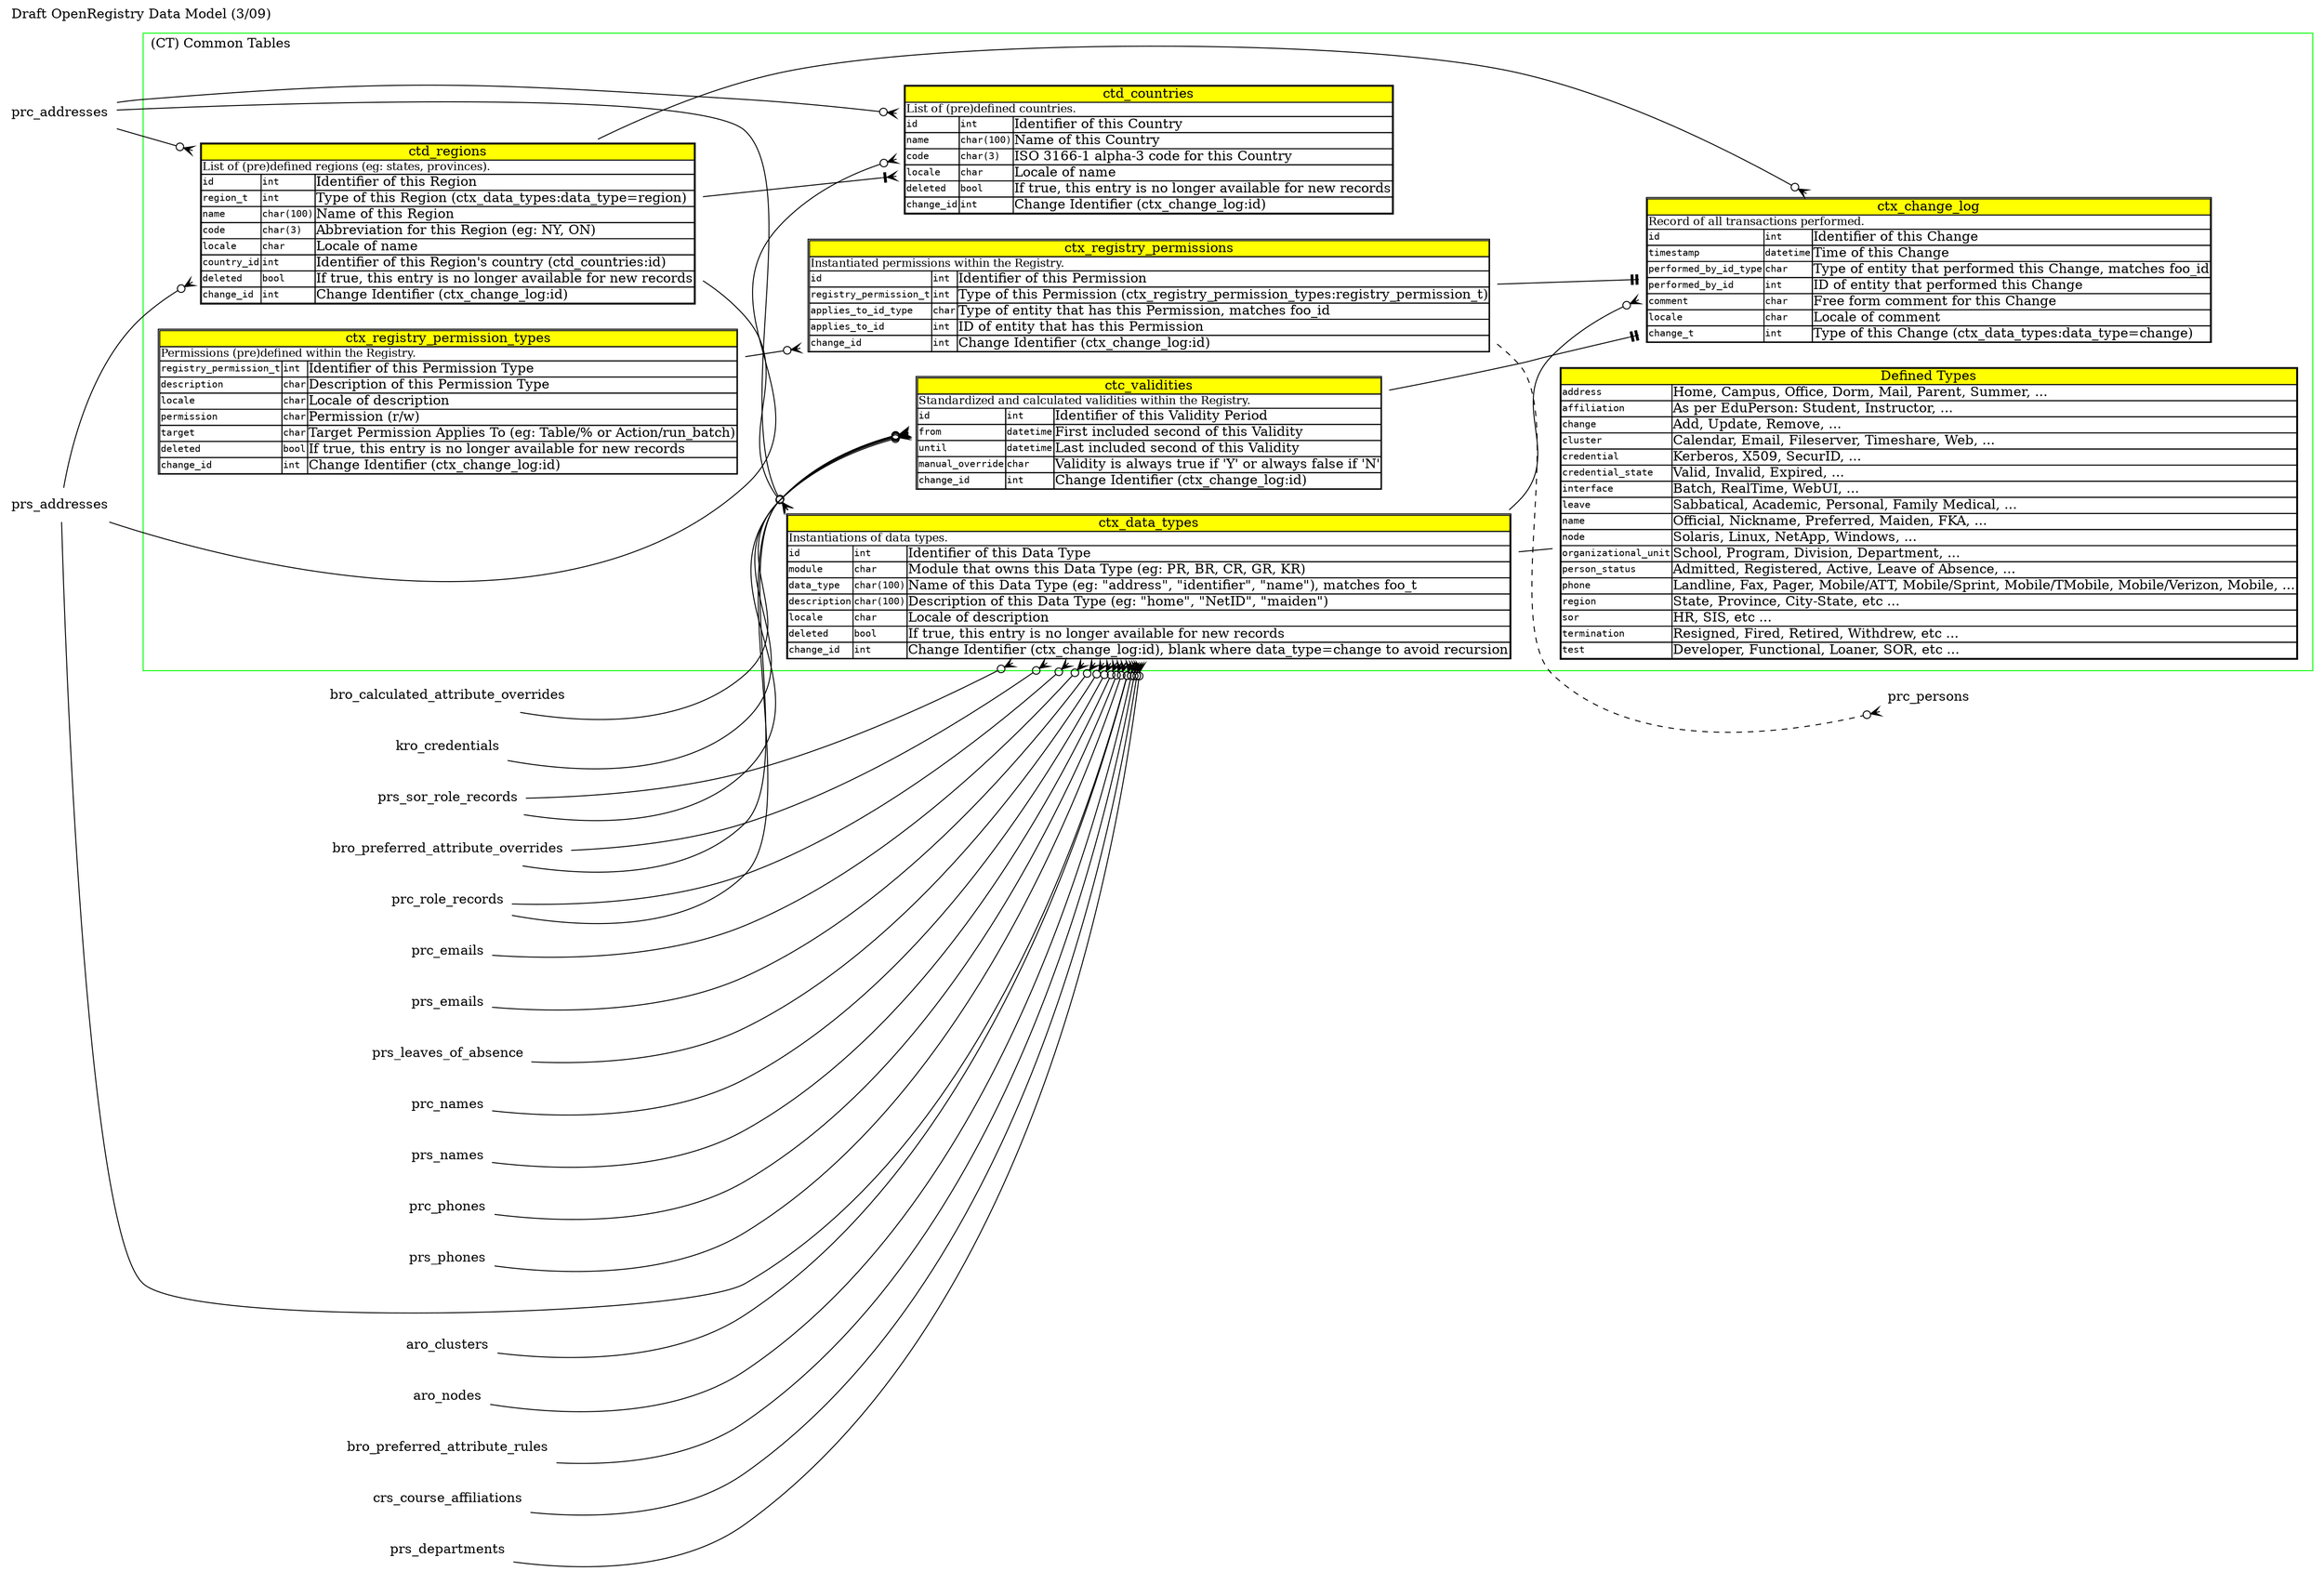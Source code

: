 /*
 * Version: $Revision: 1.3 $
 * Date: $Date: 2008/10/21 03:00:21 $
 */

digraph ORDATAMODEL {
  graph [label="Draft OpenRegistry Data Model (3/09)", labelloc="t", labeljust="l", rankdir="LR"]
  node [shape=plaintext, labeljust="l"]

  /*
   * Common Tables cluster
   */

  subgraph cluster_CT {
    label = "(CT) Common Tables";
    color = "green";

    /*
     * Change Log
     */

    ctx_change_log [label=<<table cellborder="1" cellpadding="0" cellspacing="0">
<tr>
 <td bgcolor="yellow" colspan="3"><font point-size="14">ctx_change_log</font></td>
</tr>
<tr>
 <td align="left" colspan="3"><font point-size="12">Record of all transactions performed.</font></td>
</tr>
<tr>
 <td align="left"><font face="Courier" point-size="10">id</font></td>
 <td align="left"><font face="Courier" point-size="10">int</font></td>
 <td align="left">Identifier of this Change</td>
</tr>
<tr>
 <td align="left"><font face="Courier" point-size="10">timestamp</font></td>
 <td align="left"><font face="Courier" point-size="10">datetime</font></td>
 <td align="left">Time of this Change</td>
</tr>
<tr>
 <td align="left"><font face="Courier" point-size="10">performed_by_id_type</font></td>
 <td align="left"><font face="Courier" point-size="10">char</font></td>
 <td align="left">Type of entity that performed this Change, matches foo_id</td>
</tr>
<tr>
 <td align="left"><font face="Courier" point-size="10">performed_by_id</font></td>
 <td align="left"><font face="Courier" point-size="10">int</font></td>
 <td align="left">ID of entity that performed this Change</td>
</tr>
<tr>
 <td align="left"><font face="Courier" point-size="10">comment</font></td>
 <td align="left"><font face="Courier" point-size="10">char</font></td>
 <td align="left">Free form comment for this Change</td>
</tr>
<tr>
 <td align="left"><font face="Courier" point-size="10">locale</font></td>
 <td align="left"><font face="Courier" point-size="10">char</font></td>
 <td align="left">Locale of comment</td>
</tr>
<tr>
 <td align="left"><font face="Courier" point-size="10">change_t</font></td>
 <td align="left"><font face="Courier" point-size="10">int</font></td>
 <td align="left">Type of this Change (ctx_data_types:data_type=change)</td>
</tr>
   </table>>];

    /*
     * Country Dictionary
     */

    ctd_countries [label=<<table cellborder="1" cellpadding="0" cellspacing="0">
<tr>
 <td bgcolor="yellow" colspan="3"><font point-size="14">ctd_countries</font></td>
</tr>
<tr>
 <td align="left" colspan="3"><font point-size="12">List of (pre)defined countries.</font></td>
</tr>
<tr>
 <td align="left"><font face="Courier" point-size="10">id</font></td>
 <td align="left"><font face="Courier" point-size="10">int</font></td>
 <td align="left">Identifier of this Country</td>
</tr>
<tr>
 <td align="left"><font face="Courier" point-size="10">name</font></td>
 <td align="left"><font face="Courier" point-size="10">char(100)</font></td>
 <td align="left">Name of this Country</td>
</tr>
<tr>
 <td align="left"><font face="Courier" point-size="10">code</font></td>
 <td align="left"><font face="Courier" point-size="10">char(3)</font></td>
 <td align="left">ISO 3166-1 alpha-3 code for this Country</td>
</tr>
<tr>
 <td align="left"><font face="Courier" point-size="10">locale</font></td>
 <td align="left"><font face="Courier" point-size="10">char</font></td>
 <td align="left">Locale of name</td>
</tr>
<tr>
 <td align="left"><font face="Courier" point-size="10">deleted</font></td>
 <td align="left"><font face="Courier" point-size="10">bool</font></td>
 <td align="left">If true, this entry is no longer available for new records</td>
</tr>
<tr>
 <td align="left"><font face="Courier" point-size="10">change_id</font></td>
 <td align="left"><font face="Courier" point-size="10">int</font></td>
 <td align="left">Change Identifier (ctx_change_log:id)</td>
</tr>
   </table>>];

    /*
	 * Data Types
	 */

    ctx_data_types [label=<<table cellborder="1" cellpadding="0" cellspacing="0">
<tr>
 <td bgcolor="yellow" colspan="3"><font point-size="14">ctx_data_types</font></td>
</tr>
<tr>
 <td align="left" colspan="3"><font point-size="12">Instantiations of data types.</font></td>
</tr>
<tr>
 <td align="left"><font face="Courier" point-size="10">id</font></td>
 <td align="left"><font face="Courier" point-size="10">int</font></td>
 <td align="left">Identifier of this Data Type</td>
</tr>
<tr>
 <td align="left"><font face="Courier" point-size="10">module</font></td>
 <td align="left"><font face="Courier" point-size="10">char</font></td>
 <td align="left">Module that owns this Data Type (eg: PR, BR, CR, GR, KR)</td>
</tr>
<tr>
 <td align="left"><font face="Courier" point-size="10">data_type</font></td>
 <td align="left"><font face="Courier" point-size="10">char(100)</font></td>
 <td align="left">Name of this Data Type (eg: "address", "identifier", "name"), matches foo_t</td>
</tr>
<tr>
 <td align="left"><font face="Courier" point-size="10">description</font></td>
 <td align="left"><font face="Courier" point-size="10">char(100)</font></td>
 <td align="left">Description of this Data Type (eg: "home", "NetID", "maiden")</td>
</tr>
<tr>
 <td align="left"><font face="Courier" point-size="10">locale</font></td>
 <td align="left"><font face="Courier" point-size="10">char</font></td>
 <td align="left">Locale of description</td>
</tr>
<tr>
 <td align="left"><font face="Courier" point-size="10">deleted</font></td>
 <td align="left"><font face="Courier" point-size="10">bool</font></td>
 <td align="left">If true, this entry is no longer available for new records</td>
</tr>
<tr>
 <td align="left"><font face="Courier" point-size="10">change_id</font></td>
 <td align="left"><font face="Courier" point-size="10">int</font></td>
 <td align="left">Change Identifier (ctx_change_log:id), blank where data_type=change to avoid recursion</td>
</tr>
   </table>>];
   
    defined_types [label=<<table cellborder="1" cellpadding="0" cellspacing="0">
<tr>
 <td bgcolor="yellow" colspan="2"><font point-size="14">Defined Types</font></td>
</tr>
<tr>
 <td align="left"><font face="Courier" point-size="10">address</font></td>
 <td align="left">Home, Campus, Office, Dorm, Mail, Parent, Summer, ...</td>
</tr>
<tr>
 <td align="left"><font face="Courier" point-size="10">affiliation</font></td>
 <td align="left">As per EduPerson: Student, Instructor, ...</td>
</tr>
<tr>
 <td align="left"><font face="Courier" point-size="10">change</font></td>
 <td align="left">Add, Update, Remove, ...</td>
</tr>
<tr>
 <td align="left"><font face="Courier" point-size="10">cluster</font></td>
 <td align="left">Calendar, Email, Fileserver, Timeshare, Web, ...</td>
</tr>
<tr>
 <td align="left"><font face="Courier" point-size="10">credential</font></td>
 <td align="left">Kerberos, X509, SecurID, ...</td>
</tr>
<tr>
 <td align="left"><font face="Courier" point-size="10">credential_state</font></td>
 <td align="left">Valid, Invalid, Expired, ...</td>
</tr>
<tr>
 <td align="left"><font face="Courier" point-size="10">interface</font></td>
 <td align="left">Batch, RealTime, WebUI, ...</td>
</tr>
<tr>
 <td align="left"><font face="Courier" point-size="10">leave</font></td>
 <td align="left">Sabbatical, Academic, Personal, Family Medical, ...</td>
</tr>
<tr>
 <td align="left"><font face="Courier" point-size="10">name</font></td>
 <td align="left">Official, Nickname, Preferred, Maiden, FKA, ...</td>
</tr>
<tr>
 <td align="left"><font face="Courier" point-size="10">node</font></td>
 <td align="left">Solaris, Linux, NetApp, Windows, ...</td>
</tr>
<tr>
 <td align="left"><font face="Courier" point-size="10">organizational_unit</font></td>
 <td align="left">School, Program, Division, Department, ...</td>
</tr>
<tr>
 <td align="left"><font face="Courier" point-size="10">person_status</font></td>
 <td align="left">Admitted, Registered, Active, Leave of Absence, ...</td>
</tr>
<tr>
 <td align="left"><font face="Courier" point-size="10">phone</font></td>
 <td align="left">Landline, Fax, Pager, Mobile/ATT, Mobile/Sprint, Mobile/TMobile, Mobile/Verizon, Mobile, ...</td>
</tr>
<tr>
 <td align="left"><font face="Courier" point-size="10">region</font></td>
 <td align="left">State, Province, City-State, etc ...</td>
</tr>
<tr>
 <td align="left"><font face="Courier" point-size="10">sor</font></td>
 <td align="left">HR, SIS, etc ...</td>
</tr>
<tr>
 <td align="left"><font face="Courier" point-size="10">termination</font></td>
 <td align="left">Resigned, Fired, Retired, Withdrew, etc ...</td>
</tr>
<tr>
 <td align="left"><font face="Courier" point-size="10">test</font></td>
 <td align="left">Developer, Functional, Loaner, SOR, etc ...</td>
</tr>
   </table>>];

    /*
     * Region Dictionary
     */

    ctd_regions [label=<<table cellborder="1" cellpadding="0" cellspacing="0">
<tr>
 <td bgcolor="yellow" colspan="3"><font point-size="14">ctd_regions</font></td>
</tr>
<tr>
 <td align="left" colspan="3"><font point-size="12">List of (pre)defined regions (eg: states, provinces).</font></td>
</tr>
<tr>
 <td align="left"><font face="Courier" point-size="10">id</font></td>
 <td align="left"><font face="Courier" point-size="10">int</font></td>
 <td align="left">Identifier of this Region</td>
</tr>
<tr>
 <td align="left"><font face="Courier" point-size="10">region_t</font></td>
 <td align="left"><font face="Courier" point-size="10">int</font></td>
 <td align="left">Type of this Region (ctx_data_types:data_type=region)</td>
</tr>
<tr>
 <td align="left"><font face="Courier" point-size="10">name</font></td>
 <td align="left"><font face="Courier" point-size="10">char(100)</font></td>
 <td align="left">Name of this Region</td>
</tr>
<tr>
 <td align="left"><font face="Courier" point-size="10">code</font></td>
 <td align="left"><font face="Courier" point-size="10">char(3)</font></td>
 <td align="left">Abbreviation for this Region (eg: NY, ON)</td>
</tr>
<tr>
 <td align="left"><font face="Courier" point-size="10">locale</font></td>
 <td align="left"><font face="Courier" point-size="10">char</font></td>
 <td align="left">Locale of name</td>
</tr>
<tr>
 <td align="left"><font face="Courier" point-size="10">country_id</font></td>
 <td align="left"><font face="Courier" point-size="10">int</font></td>
 <td align="left">Identifier of this Region's country (ctd_countries:id)</td>
</tr>
<tr>
 <td align="left"><font face="Courier" point-size="10">deleted</font></td>
 <td align="left"><font face="Courier" point-size="10">bool</font></td>
 <td align="left">If true, this entry is no longer available for new records</td>
</tr>
<tr>
 <td align="left"><font face="Courier" point-size="10">change_id</font></td>
 <td align="left"><font face="Courier" point-size="10">int</font></td>
 <td align="left">Change Identifier (ctx_change_log:id)</td>
</tr>
   </table>>];
   
    /*
     * Registry Permissions
     */

    ctx_registry_permissions [label=<<table cellborder="1" cellpadding="0" cellspacing="0">
<tr>
 <td bgcolor="yellow" colspan="3"><font point-size="14">ctx_registry_permissions</font></td>
</tr>
<tr>
 <td align="left" colspan="3"><font point-size="12">Instantiated permissions within the Registry.</font></td>
</tr>
<tr>
 <td align="left"><font face="Courier" point-size="10">id</font></td>
 <td align="left"><font face="Courier" point-size="10">int</font></td>
 <td align="left">Identifier of this Permission</td>
</tr>
<tr>
 <td align="left"><font face="Courier" point-size="10">registry_permission_t</font></td>
 <td align="left"><font face="Courier" point-size="10">int</font></td>
 <td align="left">Type of this Permission (ctx_registry_permission_types:registry_permission_t)</td>
</tr>
<tr>
 <td align="left"><font face="Courier" point-size="10">applies_to_id_type</font></td>
 <td align="left"><font face="Courier" point-size="10">char</font></td>
 <td align="left">Type of entity that has this Permission, matches foo_id</td>
</tr>
<tr>
 <td align="left"><font face="Courier" point-size="10">applies_to_id</font></td>
 <td align="left"><font face="Courier" point-size="10">int</font></td>
 <td align="left">ID of entity that has this Permission</td>
</tr>
<tr>
 <td align="left"><font face="Courier" point-size="10">change_id</font></td>
 <td align="left"><font face="Courier" point-size="10">int</font></td>
 <td align="left">Change Identifier (ctx_change_log:id)</td>
</tr>
   </table>>];

    /*
     * Registry Permission Types
     */

    ctx_registry_permission_types [label=<<table cellborder="1" cellpadding="0" cellspacing="0">
<tr>
 <td bgcolor="yellow" colspan="3"><font point-size="14">ctx_registry_permission_types</font></td>
</tr>
<tr>
 <td align="left" colspan="3"><font point-size="12">Permissions (pre)defined within the Registry.</font></td>
</tr>
<tr>
 <td align="left"><font face="Courier" point-size="10">registry_permission_t</font></td>
 <td align="left"><font face="Courier" point-size="10">int</font></td>
 <td align="left">Identifier of this Permission Type</td>
</tr>
<tr>
 <td align="left"><font face="Courier" point-size="10">description</font></td>
 <td align="left"><font face="Courier" point-size="10">char</font></td>
 <td align="left">Description of this Permission Type</td>
</tr>
<tr>
 <td align="left"><font face="Courier" point-size="10">locale</font></td>
 <td align="left"><font face="Courier" point-size="10">char</font></td>
 <td align="left">Locale of description</td>
</tr>
<tr>
 <td align="left"><font face="Courier" point-size="10">permission</font></td>
 <td align="left"><font face="Courier" point-size="10">char</font></td>
 <td align="left">Permission (r/w)</td>
</tr>
<tr>
 <td align="left"><font face="Courier" point-size="10">target</font></td>
 <td align="left"><font face="Courier" point-size="10">char</font></td>
 <td align="left">Target Permission Applies To (eg: Table/% or Action/run_batch)</td>
</tr>
<tr>
 <td align="left"><font face="Courier" point-size="10">deleted</font></td>
 <td align="left"><font face="Courier" point-size="10">bool</font></td>
 <td align="left">If true, this entry is no longer available for new records</td>
</tr>
<tr>
 <td align="left"><font face="Courier" point-size="10">change_id</font></td>
 <td align="left"><font face="Courier" point-size="10">int</font></td>
 <td align="left">Change Identifier (ctx_change_log:id)</td>
</tr>
   </table>>];

    /*
     * Validities
     */

    ctc_validities [label=<<table cellborder="1" cellpadding="0" cellspacing="0">
<tr>
 <td bgcolor="yellow" colspan="3"><font point-size="14">ctc_validities</font></td>
</tr>
<tr>
 <td align="left" colspan="3"><font point-size="12">Standardized and calculated validities within the Registry.</font></td>
</tr>
<tr>
 <td align="left"><font face="Courier" point-size="10">id</font></td>
 <td align="left"><font face="Courier" point-size="10">int</font></td>
 <td align="left">Identifier of this Validity Period</td>
</tr>
<tr>
 <td align="left"><font face="Courier" point-size="10">from</font></td>
 <td align="left"><font face="Courier" point-size="10">datetime</font></td>
 <td align="left">First included second of this Validity</td>
</tr>
<tr>
 <td align="left"><font face="Courier" point-size="10">until</font></td>
 <td align="left"><font face="Courier" point-size="10">datetime</font></td>
 <td align="left">Last included second of this Validity</td>
</tr>
<tr>
 <td align="left"><font face="Courier" point-size="10">manual_override</font></td>
 <td align="left"><font face="Courier" point-size="10">char</font></td>
 <td align="left">Validity is always true if 'Y' or always false if 'N'</td>
</tr>
<tr>
 <td align="left"><font face="Courier" point-size="10">change_id</font></td>
 <td align="left"><font face="Courier" point-size="10">int</font></td>
 <td align="left">Change Identifier (ctx_change_log:id)</td>
</tr>
   </table>>];
  } /* cluster_CT */

  /*
   * relations
   *
   * 0/1: odottee
   * 1: teetee
   * 0+: crowodot
   * 1+: crowotee
   *
   * x->y each x has arrowtail y's, each y has arrowhead x's
   *
   */
   
  aro_clusters -> ctx_data_types [arrowhead="crowodot", arrowtail="teetee"];
  aro_nodes -> ctx_data_types [arrowhead="crowodot", arrowtail="teetee"];
  bro_calculated_attribute_overrides -> ctc_validities [arrowhead="crowodot", arrowtail="teetee"];
  bro_preferred_attribute_overrides -> ctc_validities [arrowhead="crowodot", arrowtail="teetee"];
  bro_preferred_attribute_overrides -> ctx_data_types [arrowhead="crowodot", arrowtail="teetee"];
  bro_preferred_attribute_rules -> ctx_data_types [arrowhead="crowodot", arrowtail="teetee"];
  crs_course_affiliations -> ctx_data_types [arrowhead="crowodot", arrowtail="teetee"];
  ctx_data_types -> ctx_change_log [arrowhead="crowodot", arrowtail="teetee"];
  ctx_data_types -> defined_types [arrowhead="none"];
  ctd_regions -> ctx_change_log [arrowhead="crowodot", arrowtail="teetee"];
  ctd_regions -> ctd_countries [arrowhead="crowotee", arrowtail="teetee"];
  ctd_regions -> ctx_data_types [arrowhead="crowodot", arrowtail="teetee"];
  ctx_registry_permission_types -> ctx_registry_permissions [arrowhead="crowodot", arrowtail="teetee"];
  ctx_registry_permissions -> ctx_change_log [arrowhead="teetee", arrowtail="odottee"];
  ctx_registry_permissions -> prc_persons [arrowhead="crowodot", arrowtail="teetee", style="dashed"];
  ctc_validities -> ctx_change_log [arrowhead="teetee", arrowtail="odottee"];
  kro_credentials -> ctc_validities [arrowhead="crowodot", arrowtail="teetee"];
  prc_addresses -> ctd_countries [arrowhead="crowodot", arrowtail="teetee"];
  prc_addresses -> ctx_data_types [arrowhead="crowodot", arrowtail="teetee"];
  prc_addresses -> ctd_regions [arrowhead="crowodot", arrowtail="teetee"];
  prs_addresses -> ctd_countries [arrowhead="crowodot", arrowtail="teetee"];
  prs_addresses -> ctx_data_types [arrowhead="crowodot", arrowtail="teetee"];
  prs_addresses -> ctd_regions [arrowhead="crowodot", arrowtail="teetee"];
  prs_departments -> ctx_data_types [arrowhead="crowodot", arrowtail="teetee"];
  prc_emails -> ctx_data_types [arrowhead="crowodot", arrowtail="teetee"];
  prs_emails -> ctx_data_types [arrowhead="crowodot", arrowtail="teetee"];
  prs_leaves_of_absence -> ctx_data_types [arrowhead="crowodot", arrowtail="teetee"];
  prc_names -> ctx_data_types [arrowhead="crowodot", arrowtail="teetee"];
  prs_names -> ctx_data_types [arrowhead="crowodot", arrowtail="teetee"];
  prc_phones -> ctx_data_types [arrowhead="crowodot", arrowtail="teetee"];
  prs_phones -> ctx_data_types [arrowhead="crowodot", arrowtail="teetee"];
  prc_role_records -> ctx_data_types [arrowhead="crowodot", arrowtail="teetee"];
  prc_role_records -> ctc_validities [arrowhead="crowodot", arrowtail="teetee"];
  prs_sor_role_records -> ctx_data_types [arrowhead="crowodot", arrowtail="teetee"];
  prs_sor_role_records -> ctc_validities [arrowhead="crowodot", arrowtail="teetee"];
}
